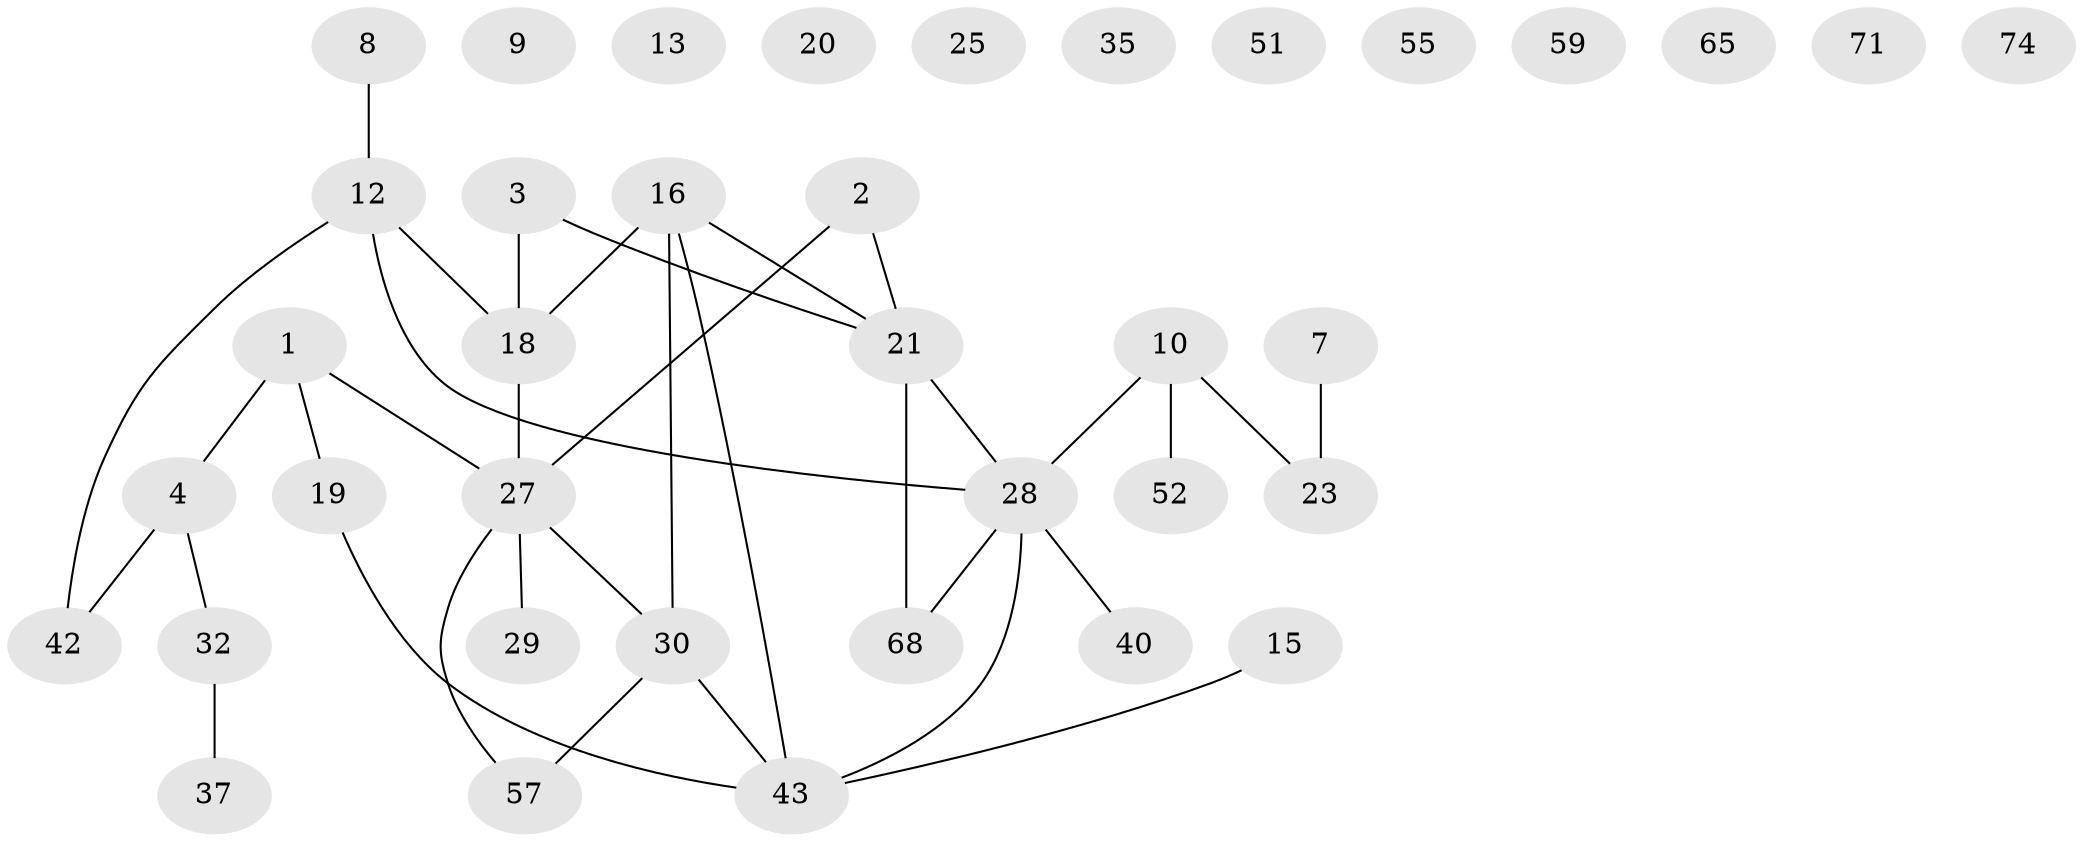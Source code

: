 // original degree distribution, {3: 0.21621621621621623, 2: 0.24324324324324326, 1: 0.24324324324324326, 6: 0.02702702702702703, 0: 0.14864864864864866, 5: 0.02702702702702703, 4: 0.0945945945945946}
// Generated by graph-tools (version 1.1) at 2025/13/03/09/25 04:13:07]
// undirected, 37 vertices, 35 edges
graph export_dot {
graph [start="1"]
  node [color=gray90,style=filled];
  1 [super="+5+31"];
  2 [super="+54"];
  3 [super="+62"];
  4 [super="+47+58+6"];
  7;
  8 [super="+48+14"];
  9;
  10 [super="+11+70+17"];
  12 [super="+41"];
  13;
  15;
  16 [super="+64+61+50"];
  18 [super="+45+22"];
  19;
  20;
  21 [super="+26"];
  23 [super="+24"];
  25;
  27 [super="+46+38"];
  28;
  29 [super="+69+53"];
  30 [super="+34+33"];
  32;
  35;
  37 [super="+44"];
  40;
  42 [super="+56"];
  43 [super="+49"];
  51;
  52 [super="+63"];
  55;
  57 [super="+60"];
  59;
  65;
  68;
  71;
  74;
  1 -- 19;
  1 -- 4;
  1 -- 27;
  2 -- 27;
  2 -- 21;
  3 -- 18 [weight=2];
  3 -- 21;
  4 -- 32;
  4 -- 42;
  7 -- 23;
  8 -- 12 [weight=2];
  10 -- 52;
  10 -- 28;
  10 -- 23;
  12 -- 28;
  12 -- 18;
  12 -- 42;
  15 -- 43;
  16 -- 43;
  16 -- 18 [weight=2];
  16 -- 21;
  16 -- 30;
  18 -- 27;
  19 -- 43;
  21 -- 28;
  21 -- 68;
  27 -- 29;
  27 -- 30 [weight=2];
  27 -- 57;
  28 -- 40;
  28 -- 68;
  28 -- 43;
  30 -- 57;
  30 -- 43;
  32 -- 37;
}
